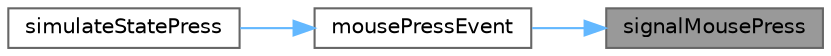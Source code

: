 digraph "signalMousePress"
{
 // LATEX_PDF_SIZE
  bgcolor="transparent";
  edge [fontname=Helvetica,fontsize=10,labelfontname=Helvetica,labelfontsize=10];
  node [fontname=Helvetica,fontsize=10,shape=box,height=0.2,width=0.4];
  rankdir="RL";
  Node1 [id="Node000001",label="signalMousePress",height=0.2,width=0.4,color="gray40", fillcolor="grey60", style="filled", fontcolor="black",tooltip="鼠标按下"];
  Node1 -> Node2 [id="edge1_Node000001_Node000002",dir="back",color="steelblue1",style="solid",tooltip=" "];
  Node2 [id="Node000002",label="mousePressEvent",height=0.2,width=0.4,color="grey40", fillcolor="white", style="filled",URL="$class_interactive_button_base.html#a7523c71b2bf60975302287ec8923f80e",tooltip="鼠标按下事件"];
  Node2 -> Node3 [id="edge2_Node000002_Node000003",dir="back",color="steelblue1",style="solid",tooltip=" "];
  Node3 [id="Node000003",label="simulateStatePress",height=0.2,width=0.4,color="grey40", fillcolor="white", style="filled",URL="$class_interactive_button_base.html#a36feb440c8c3ad3d14be7e3bc6783216",tooltip="模拟按下状态"];
}
